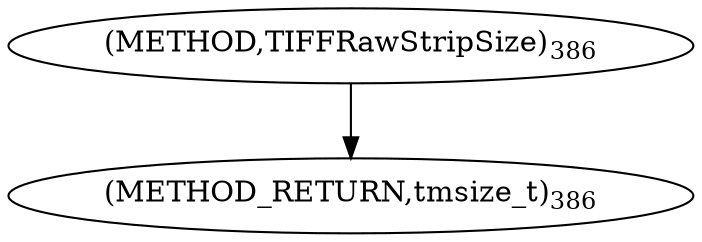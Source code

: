 digraph "TIFFRawStripSize" {  
"8596" [label = <(METHOD,TIFFRawStripSize)<SUB>386</SUB>> ]
"8599" [label = <(METHOD_RETURN,tmsize_t)<SUB>386</SUB>> ]
  "8596" -> "8599" 
}

